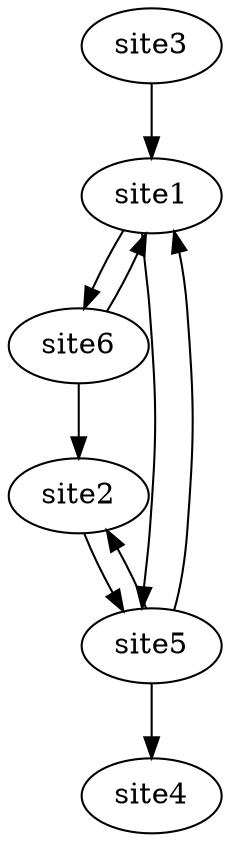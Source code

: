 strict digraph  {
site3;
site1;
site4;
site6;
site2;
site5;
site3 -> site1;
site1 -> site6;
site1 -> site5;
site6 -> site1;
site6 -> site2;
site2 -> site5;
site5 -> site4;
site5 -> site1;
site5 -> site2;
}
